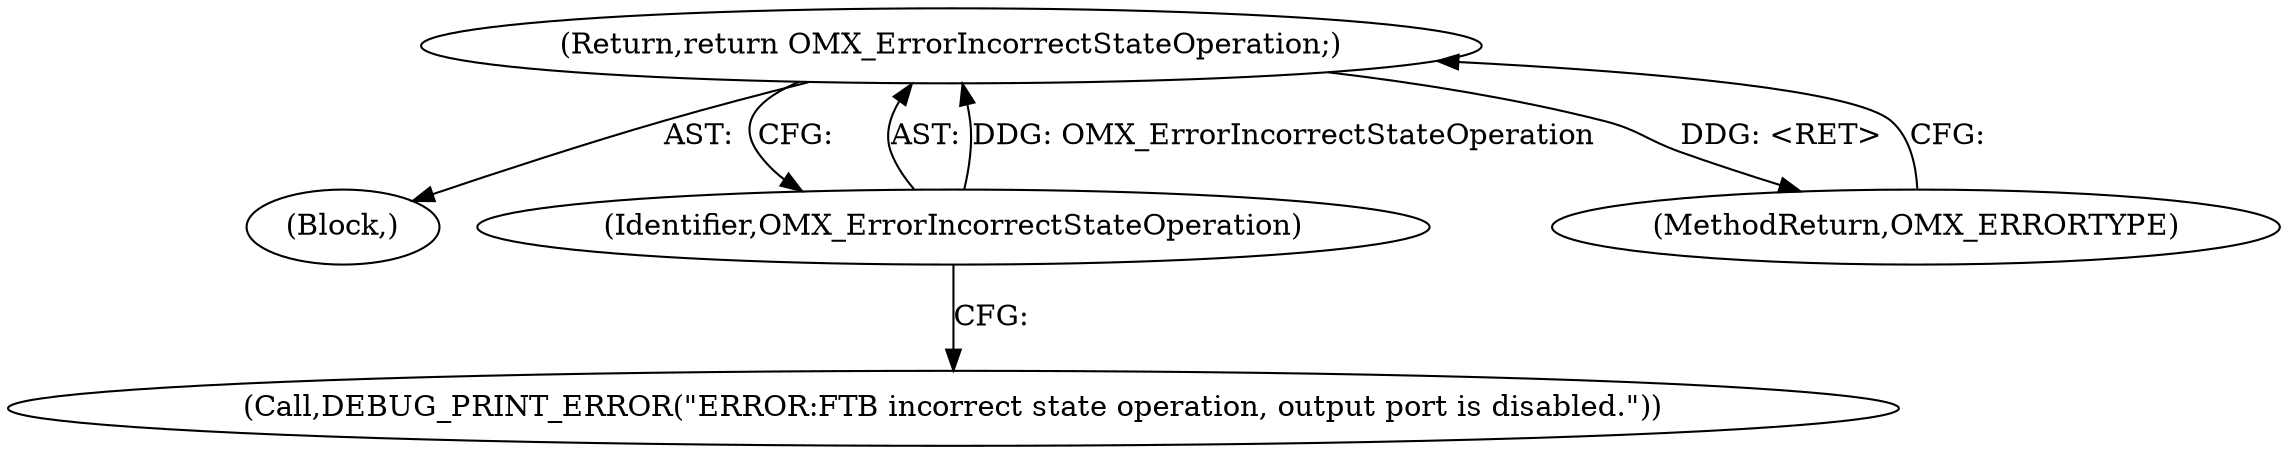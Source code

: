 digraph "1_Android_5b82f4f90c3d531313714df4b936f92fb0ff15cf_1@del" {
"1000237" [label="(Return,return OMX_ErrorIncorrectStateOperation;)"];
"1000238" [label="(Identifier,OMX_ErrorIncorrectStateOperation)"];
"1000235" [label="(Call,DEBUG_PRINT_ERROR(\"ERROR:FTB incorrect state operation, output port is disabled.\"))"];
"1000234" [label="(Block,)"];
"1000237" [label="(Return,return OMX_ErrorIncorrectStateOperation;)"];
"1000299" [label="(MethodReturn,OMX_ERRORTYPE)"];
"1000238" [label="(Identifier,OMX_ErrorIncorrectStateOperation)"];
"1000237" -> "1000234"  [label="AST: "];
"1000237" -> "1000238"  [label="CFG: "];
"1000238" -> "1000237"  [label="AST: "];
"1000299" -> "1000237"  [label="CFG: "];
"1000237" -> "1000299"  [label="DDG: <RET>"];
"1000238" -> "1000237"  [label="DDG: OMX_ErrorIncorrectStateOperation"];
"1000238" -> "1000235"  [label="CFG: "];
}
